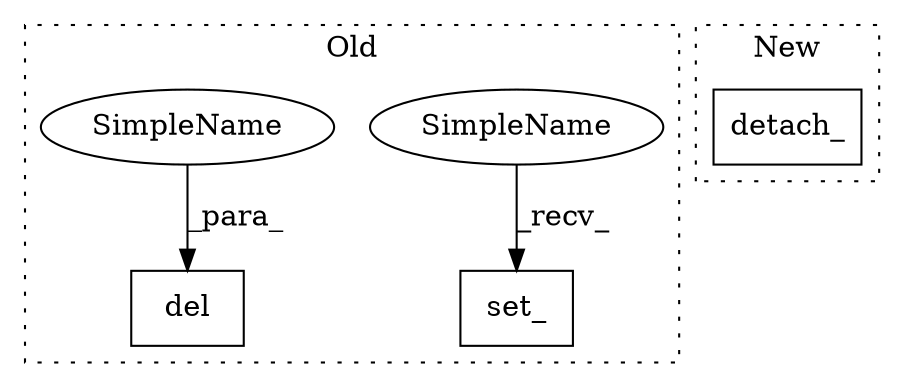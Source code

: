 digraph G {
subgraph cluster0 {
1 [label="del" a="32" s="8599,8608" l="4,1" shape="box"];
3 [label="set_" a="32" s="8568" l="6" shape="box"];
4 [label="SimpleName" a="42" s="8565" l="2" shape="ellipse"];
5 [label="SimpleName" a="42" s="8603" l="2" shape="ellipse"];
label = "Old";
style="dotted";
}
subgraph cluster1 {
2 [label="detach_" a="32" s="8202" l="9" shape="box"];
label = "New";
style="dotted";
}
4 -> 3 [label="_recv_"];
5 -> 1 [label="_para_"];
}